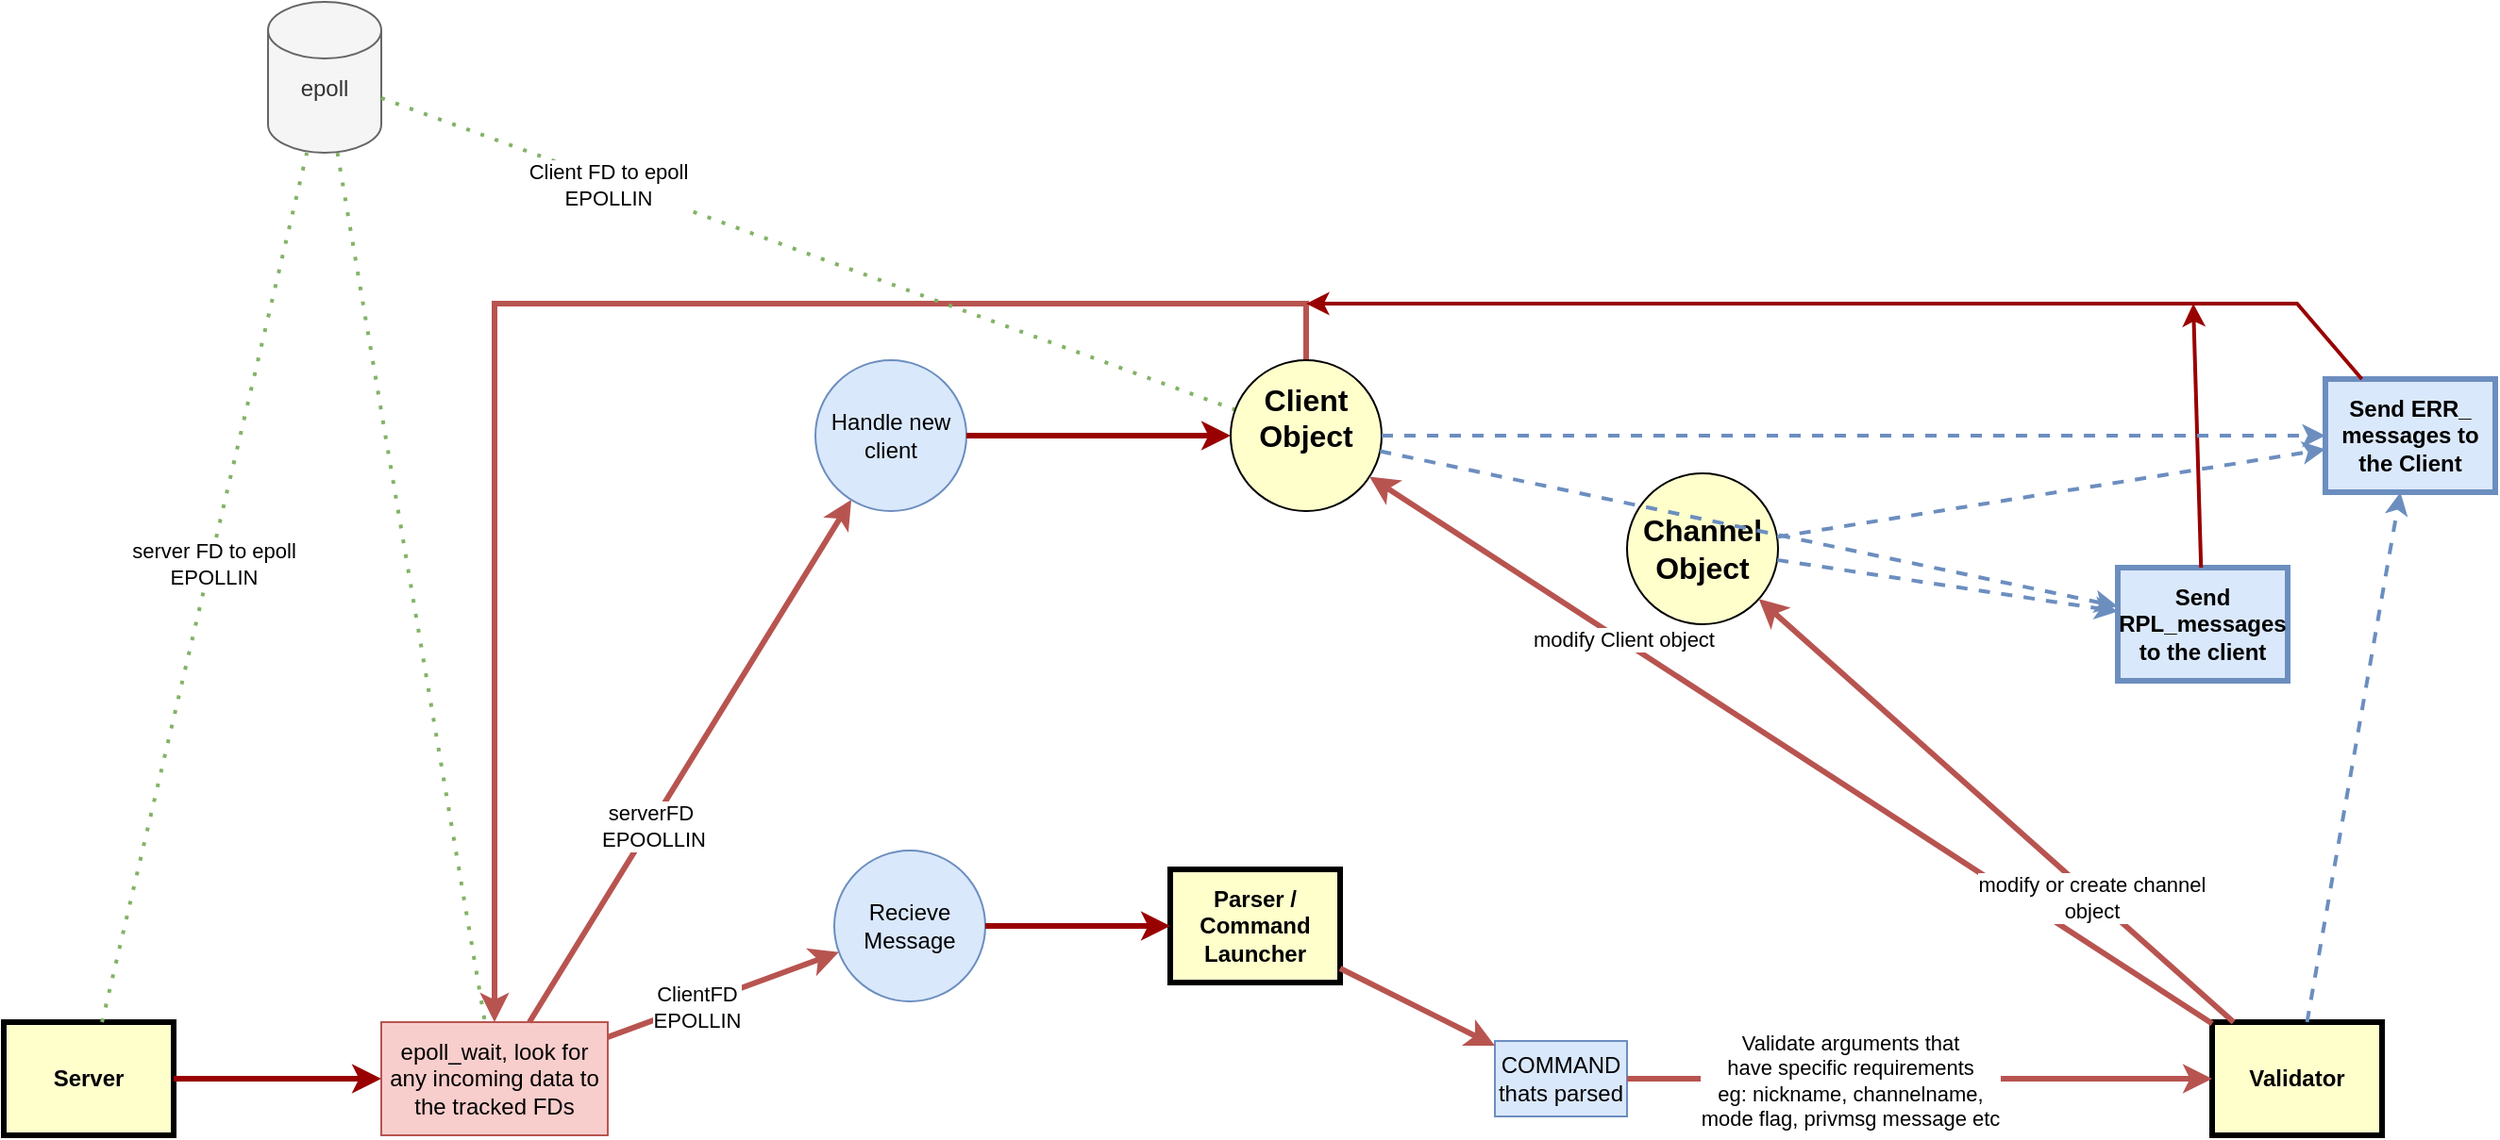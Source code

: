 <mxfile>
    <diagram name="Page-1" id="c7558073-3199-34d8-9f00-42111426c3f3">
        <mxGraphModel dx="2140" dy="2042" grid="1" gridSize="10" guides="1" tooltips="1" connect="1" arrows="1" fold="1" page="1" pageScale="1" pageWidth="826" pageHeight="1169" background="none" math="0" shadow="0">
            <root>
                <mxCell id="0"/>
                <mxCell id="1" parent="0"/>
                <mxCell id="14" value="Server" style="whiteSpace=wrap;align=center;verticalAlign=middle;fontStyle=1;strokeWidth=3;fillColor=#FFFFCC" parent="1" vertex="1">
                    <mxGeometry x="-250.0" y="341.0" width="90" height="60" as="geometry"/>
                </mxCell>
                <mxCell id="xwTJPt3XtJQMvyNs3hWk-111" value="" style="edgeStyle=none;noEdgeStyle=1;strokeColor=#990000;strokeWidth=3;" parent="1" source="14" target="xwTJPt3XtJQMvyNs3hWk-112" edge="1">
                    <mxGeometry width="100" height="100" relative="1" as="geometry">
                        <mxPoint x="-200" y="370" as="sourcePoint"/>
                        <mxPoint x="-80.497" y="476" as="targetPoint"/>
                    </mxGeometry>
                </mxCell>
                <mxCell id="xwTJPt3XtJQMvyNs3hWk-112" value="epoll_wait, look for any incoming data to the tracked FDs" style="rounded=0;whiteSpace=wrap;html=1;fillColor=#f8cecc;strokeColor=#b85450;" parent="1" vertex="1">
                    <mxGeometry x="-50" y="341" width="120" height="60" as="geometry"/>
                </mxCell>
                <mxCell id="xwTJPt3XtJQMvyNs3hWk-113" value="epoll&lt;div&gt;&lt;br&gt;&lt;/div&gt;" style="shape=cylinder3;whiteSpace=wrap;html=1;boundedLbl=1;backgroundOutline=1;size=15;fillColor=#f5f5f5;fontColor=#333333;strokeColor=#666666;" parent="1" vertex="1">
                    <mxGeometry x="-110" y="-200" width="60" height="80" as="geometry"/>
                </mxCell>
                <mxCell id="xwTJPt3XtJQMvyNs3hWk-114" value="" style="endArrow=none;dashed=1;html=1;dashPattern=1 3;strokeWidth=2;rounded=0;fillColor=#d5e8d4;strokeColor=#82b366;" parent="1" source="14" target="xwTJPt3XtJQMvyNs3hWk-113" edge="1">
                    <mxGeometry width="50" height="50" relative="1" as="geometry">
                        <mxPoint x="300" y="410" as="sourcePoint"/>
                        <mxPoint x="350" y="360" as="targetPoint"/>
                    </mxGeometry>
                </mxCell>
                <mxCell id="xwTJPt3XtJQMvyNs3hWk-115" value="server FD to epoll&lt;div&gt;EPOLLIN&lt;/div&gt;" style="edgeLabel;html=1;align=center;verticalAlign=middle;resizable=0;points=[];" parent="xwTJPt3XtJQMvyNs3hWk-114" vertex="1" connectable="0">
                    <mxGeometry x="0.063" y="-1" relative="1" as="geometry">
                        <mxPoint y="1" as="offset"/>
                    </mxGeometry>
                </mxCell>
                <mxCell id="xwTJPt3XtJQMvyNs3hWk-128" value="" style="endArrow=classic;html=1;rounded=0;fillColor=#f8cecc;strokeColor=#b85450;strokeWidth=3;" parent="1" source="xwTJPt3XtJQMvyNs3hWk-112" target="xwTJPt3XtJQMvyNs3hWk-129" edge="1">
                    <mxGeometry width="50" height="50" relative="1" as="geometry">
                        <mxPoint x="140" y="240" as="sourcePoint"/>
                        <mxPoint x="120" y="320" as="targetPoint"/>
                    </mxGeometry>
                </mxCell>
                <mxCell id="xwTJPt3XtJQMvyNs3hWk-130" value="serverFD&amp;nbsp;&lt;div&gt;EPOOLLIN&lt;/div&gt;" style="edgeLabel;html=1;align=center;verticalAlign=middle;resizable=0;points=[];" parent="xwTJPt3XtJQMvyNs3hWk-128" vertex="1" connectable="0">
                    <mxGeometry x="-0.24" y="-1" relative="1" as="geometry">
                        <mxPoint as="offset"/>
                    </mxGeometry>
                </mxCell>
                <mxCell id="xwTJPt3XtJQMvyNs3hWk-129" value="Handle new client" style="ellipse;whiteSpace=wrap;html=1;aspect=fixed;fillColor=#dae8fc;strokeColor=#6c8ebf;" parent="1" vertex="1">
                    <mxGeometry x="180" y="-10" width="80" height="80" as="geometry"/>
                </mxCell>
                <mxCell id="xwTJPt3XtJQMvyNs3hWk-135" value="" style="edgeStyle=none;noEdgeStyle=1;strokeColor=#990000;strokeWidth=3;rounded=0;" parent="1" source="xwTJPt3XtJQMvyNs3hWk-129" target="xwTJPt3XtJQMvyNs3hWk-150" edge="1">
                    <mxGeometry width="100" height="100" relative="1" as="geometry">
                        <mxPoint x="260" y="230" as="sourcePoint"/>
                        <mxPoint x="368" y="30" as="targetPoint"/>
                    </mxGeometry>
                </mxCell>
                <mxCell id="xwTJPt3XtJQMvyNs3hWk-137" value="" style="endArrow=classic;html=1;rounded=0;fillColor=#f8cecc;strokeColor=#b85450;strokeWidth=3;" parent="1" source="xwTJPt3XtJQMvyNs3hWk-150" target="xwTJPt3XtJQMvyNs3hWk-112" edge="1">
                    <mxGeometry width="50" height="50" relative="1" as="geometry">
                        <mxPoint x="160" y="310" as="sourcePoint"/>
                        <mxPoint x="390" y="50" as="targetPoint"/>
                        <Array as="points">
                            <mxPoint x="440" y="-40"/>
                            <mxPoint x="10" y="-40"/>
                        </Array>
                    </mxGeometry>
                </mxCell>
                <mxCell id="xwTJPt3XtJQMvyNs3hWk-139" value="" style="endArrow=none;dashed=1;html=1;dashPattern=1 3;strokeWidth=2;rounded=0;fillColor=#d5e8d4;strokeColor=#82b366;" parent="1" source="xwTJPt3XtJQMvyNs3hWk-113" target="xwTJPt3XtJQMvyNs3hWk-150" edge="1">
                    <mxGeometry width="50" height="50" relative="1" as="geometry">
                        <mxPoint x="400" y="351" as="sourcePoint"/>
                        <mxPoint x="370.7" as="targetPoint"/>
                    </mxGeometry>
                </mxCell>
                <mxCell id="xwTJPt3XtJQMvyNs3hWk-219" value="Client FD to epoll&lt;div&gt;EPOLLIN&lt;/div&gt;" style="edgeLabel;html=1;align=center;verticalAlign=middle;resizable=0;points=[];" parent="xwTJPt3XtJQMvyNs3hWk-139" vertex="1" connectable="0">
                    <mxGeometry x="-0.466" y="-2" relative="1" as="geometry">
                        <mxPoint as="offset"/>
                    </mxGeometry>
                </mxCell>
                <mxCell id="xwTJPt3XtJQMvyNs3hWk-141" value="Recieve&lt;div&gt;Message&lt;/div&gt;" style="ellipse;whiteSpace=wrap;html=1;aspect=fixed;fillColor=#dae8fc;strokeColor=#6c8ebf;" parent="1" vertex="1">
                    <mxGeometry x="190" y="250" width="80" height="80" as="geometry"/>
                </mxCell>
                <mxCell id="xwTJPt3XtJQMvyNs3hWk-144" value="" style="endArrow=classic;html=1;rounded=0;fillColor=#f8cecc;strokeColor=#b85450;strokeWidth=3;" parent="1" source="xwTJPt3XtJQMvyNs3hWk-112" target="xwTJPt3XtJQMvyNs3hWk-141" edge="1">
                    <mxGeometry width="50" height="50" relative="1" as="geometry">
                        <mxPoint x="107" y="461" as="sourcePoint"/>
                        <mxPoint x="270" y="289" as="targetPoint"/>
                    </mxGeometry>
                </mxCell>
                <mxCell id="xwTJPt3XtJQMvyNs3hWk-145" value="ClientFD&lt;div&gt;EPOLLIN&lt;/div&gt;" style="edgeLabel;html=1;align=center;verticalAlign=middle;resizable=0;points=[];" parent="xwTJPt3XtJQMvyNs3hWk-144" vertex="1" connectable="0">
                    <mxGeometry x="-0.24" y="-1" relative="1" as="geometry">
                        <mxPoint as="offset"/>
                    </mxGeometry>
                </mxCell>
                <mxCell id="xwTJPt3XtJQMvyNs3hWk-146" value="Parser / Command Launcher" style="whiteSpace=wrap;align=center;verticalAlign=middle;fontStyle=1;strokeWidth=3;fillColor=#FFFFCC" parent="1" vertex="1">
                    <mxGeometry x="368.0" y="260" width="90" height="60" as="geometry"/>
                </mxCell>
                <mxCell id="xwTJPt3XtJQMvyNs3hWk-147" value="" style="edgeStyle=none;noEdgeStyle=1;strokeColor=#990000;strokeWidth=3;rounded=0;" parent="1" source="xwTJPt3XtJQMvyNs3hWk-141" target="xwTJPt3XtJQMvyNs3hWk-146" edge="1">
                    <mxGeometry width="100" height="100" relative="1" as="geometry">
                        <mxPoint x="260" y="240" as="sourcePoint"/>
                        <mxPoint x="358" y="240" as="targetPoint"/>
                    </mxGeometry>
                </mxCell>
                <mxCell id="xwTJPt3XtJQMvyNs3hWk-148" value="Validator" style="whiteSpace=wrap;align=center;verticalAlign=middle;fontStyle=1;strokeWidth=3;fillColor=#FFFFCC" parent="1" vertex="1">
                    <mxGeometry x="920" y="341" width="90" height="60" as="geometry"/>
                </mxCell>
                <mxCell id="xwTJPt3XtJQMvyNs3hWk-149" value="COMMAND thats parsed" style="rounded=0;whiteSpace=wrap;html=1;fillColor=#dae8fc;strokeColor=#6c8ebf;" parent="1" vertex="1">
                    <mxGeometry x="540" y="351" width="70" height="40" as="geometry"/>
                </mxCell>
                <mxCell id="xwTJPt3XtJQMvyNs3hWk-150" value="Client Object&lt;div&gt;&lt;br&gt;&lt;/div&gt;" style="ellipse;whiteSpace=wrap;html=1;aspect=fixed;fillColor=#FFFFCC;strokeColor=default;fontStyle=1;fontSize=16;" parent="1" vertex="1">
                    <mxGeometry x="400" y="-10" width="80" height="80" as="geometry"/>
                </mxCell>
                <mxCell id="xwTJPt3XtJQMvyNs3hWk-154" value="" style="endArrow=none;dashed=1;html=1;dashPattern=1 3;strokeWidth=2;rounded=0;fillColor=#d5e8d4;strokeColor=#82b366;" parent="1" source="xwTJPt3XtJQMvyNs3hWk-113" target="xwTJPt3XtJQMvyNs3hWk-112" edge="1">
                    <mxGeometry width="50" height="50" relative="1" as="geometry">
                        <mxPoint x="300" y="167" as="sourcePoint"/>
                        <mxPoint x="448" as="targetPoint"/>
                    </mxGeometry>
                </mxCell>
                <mxCell id="xwTJPt3XtJQMvyNs3hWk-155" value="&lt;div&gt;&lt;br&gt;&lt;/div&gt;" style="edgeLabel;html=1;align=center;verticalAlign=middle;resizable=0;points=[];" parent="xwTJPt3XtJQMvyNs3hWk-154" vertex="1" connectable="0">
                    <mxGeometry x="0.063" y="-1" relative="1" as="geometry">
                        <mxPoint y="1" as="offset"/>
                    </mxGeometry>
                </mxCell>
                <mxCell id="xwTJPt3XtJQMvyNs3hWk-171" value="" style="endArrow=classic;html=1;rounded=0;startArrow=none;startFill=0;endFill=1;fillColor=#f8cecc;strokeColor=#b85450;strokeWidth=3;" parent="1" source="xwTJPt3XtJQMvyNs3hWk-148" target="xwTJPt3XtJQMvyNs3hWk-150" edge="1">
                    <mxGeometry width="50" height="50" relative="1" as="geometry">
                        <mxPoint x="350" y="40" as="sourcePoint"/>
                        <mxPoint x="400" y="-10" as="targetPoint"/>
                    </mxGeometry>
                </mxCell>
                <mxCell id="xwTJPt3XtJQMvyNs3hWk-172" value="modify Client object" style="edgeLabel;html=1;align=center;verticalAlign=middle;resizable=0;points=[];" parent="xwTJPt3XtJQMvyNs3hWk-171" vertex="1" connectable="0">
                    <mxGeometry x="0.403" y="-1" relative="1" as="geometry">
                        <mxPoint as="offset"/>
                    </mxGeometry>
                </mxCell>
                <mxCell id="xwTJPt3XtJQMvyNs3hWk-173" value="&lt;div&gt;Channel Object&lt;/div&gt;" style="ellipse;whiteSpace=wrap;html=1;aspect=fixed;fillColor=#FFFFCC;strokeColor=default;fontStyle=1;fontSize=16;" parent="1" vertex="1">
                    <mxGeometry x="610" y="50" width="80" height="80" as="geometry"/>
                </mxCell>
                <mxCell id="xwTJPt3XtJQMvyNs3hWk-174" value="" style="endArrow=none;html=1;rounded=0;strokeWidth=3;fillColor=#f8cecc;strokeColor=#b85450;startArrow=classic;startFill=1;" parent="1" source="xwTJPt3XtJQMvyNs3hWk-173" target="xwTJPt3XtJQMvyNs3hWk-148" edge="1">
                    <mxGeometry width="50" height="50" relative="1" as="geometry">
                        <mxPoint x="910" y="300" as="sourcePoint"/>
                        <mxPoint x="740" y="110" as="targetPoint"/>
                    </mxGeometry>
                </mxCell>
                <mxCell id="xwTJPt3XtJQMvyNs3hWk-175" value="modify or create&lt;span style=&quot;background-color: light-dark(#ffffff, var(--ge-dark-color, #121212)); color: light-dark(rgb(0, 0, 0), rgb(255, 255, 255));&quot;&gt;&amp;nbsp;channel&lt;/span&gt;&lt;div&gt;object&lt;/div&gt;" style="edgeLabel;html=1;align=center;verticalAlign=middle;resizable=0;points=[];" parent="xwTJPt3XtJQMvyNs3hWk-174" vertex="1" connectable="0">
                    <mxGeometry x="0.403" y="-1" relative="1" as="geometry">
                        <mxPoint as="offset"/>
                    </mxGeometry>
                </mxCell>
                <mxCell id="xwTJPt3XtJQMvyNs3hWk-177" value="Send ERR_ messages to the Client" style="whiteSpace=wrap;align=center;verticalAlign=middle;fontStyle=1;strokeWidth=3;fillColor=#dae8fc;strokeColor=#6c8ebf;" parent="1" vertex="1">
                    <mxGeometry x="980" width="90" height="60" as="geometry"/>
                </mxCell>
                <mxCell id="xwTJPt3XtJQMvyNs3hWk-178" value="Send RPL_messages to the client" style="whiteSpace=wrap;align=center;verticalAlign=middle;fontStyle=1;strokeWidth=3;fillColor=#dae8fc;strokeColor=#6c8ebf;" parent="1" vertex="1">
                    <mxGeometry x="870" y="100" width="90" height="60" as="geometry"/>
                </mxCell>
                <mxCell id="xwTJPt3XtJQMvyNs3hWk-194" value="" style="endArrow=classic;html=1;rounded=0;fillColor=#f8cecc;strokeColor=#b85450;strokeWidth=3;startArrow=none;startFill=0;" parent="1" source="xwTJPt3XtJQMvyNs3hWk-149" target="xwTJPt3XtJQMvyNs3hWk-148" edge="1">
                    <mxGeometry width="50" height="50" relative="1" as="geometry">
                        <mxPoint x="690" y="547" as="sourcePoint"/>
                        <mxPoint x="861" y="270" as="targetPoint"/>
                    </mxGeometry>
                </mxCell>
                <mxCell id="xwTJPt3XtJQMvyNs3hWk-195" value="Validate arguments that&lt;div&gt;have specific requirements&lt;/div&gt;&lt;div&gt;eg: nickname, channelname,&lt;/div&gt;&lt;div&gt;mode flag, privmsg message etc&lt;/div&gt;" style="edgeLabel;html=1;align=center;verticalAlign=middle;resizable=0;points=[];" parent="xwTJPt3XtJQMvyNs3hWk-194" vertex="1" connectable="0">
                    <mxGeometry x="-0.24" y="-1" relative="1" as="geometry">
                        <mxPoint as="offset"/>
                    </mxGeometry>
                </mxCell>
                <mxCell id="xwTJPt3XtJQMvyNs3hWk-196" value="" style="endArrow=classic;html=1;rounded=0;fillColor=#f8cecc;strokeColor=#b85450;strokeWidth=3;" parent="1" source="xwTJPt3XtJQMvyNs3hWk-146" target="xwTJPt3XtJQMvyNs3hWk-149" edge="1">
                    <mxGeometry width="50" height="50" relative="1" as="geometry">
                        <mxPoint x="38" y="351" as="sourcePoint"/>
                        <mxPoint x="209" y="74" as="targetPoint"/>
                    </mxGeometry>
                </mxCell>
                <mxCell id="xwTJPt3XtJQMvyNs3hWk-202" value="" style="endArrow=classic;html=1;strokeWidth=2;rounded=0;fillColor=#dae8fc;strokeColor=#6c8ebf;endFill=1;dashed=1;" parent="1" source="xwTJPt3XtJQMvyNs3hWk-173" target="xwTJPt3XtJQMvyNs3hWk-177" edge="1">
                    <mxGeometry width="50" height="50" relative="1" as="geometry">
                        <mxPoint x="220" y="197" as="sourcePoint"/>
                        <mxPoint x="368" y="30" as="targetPoint"/>
                    </mxGeometry>
                </mxCell>
                <mxCell id="xwTJPt3XtJQMvyNs3hWk-203" value="&lt;div&gt;&lt;br&gt;&lt;/div&gt;" style="edgeLabel;html=1;align=center;verticalAlign=middle;resizable=0;points=[];" parent="xwTJPt3XtJQMvyNs3hWk-202" vertex="1" connectable="0">
                    <mxGeometry x="0.063" y="-1" relative="1" as="geometry">
                        <mxPoint y="1" as="offset"/>
                    </mxGeometry>
                </mxCell>
                <mxCell id="xwTJPt3XtJQMvyNs3hWk-206" value="" style="edgeStyle=none;noEdgeStyle=1;strokeColor=#990000;strokeWidth=2;rounded=0;" parent="1" source="xwTJPt3XtJQMvyNs3hWk-177" edge="1">
                    <mxGeometry width="100" height="100" relative="1" as="geometry">
                        <mxPoint x="230" y="60" as="sourcePoint"/>
                        <mxPoint x="440" y="-40" as="targetPoint"/>
                        <Array as="points">
                            <mxPoint x="965" y="-40"/>
                        </Array>
                    </mxGeometry>
                </mxCell>
                <mxCell id="xwTJPt3XtJQMvyNs3hWk-207" value="" style="edgeStyle=none;noEdgeStyle=1;strokeColor=#990000;strokeWidth=2;rounded=0;" parent="1" source="xwTJPt3XtJQMvyNs3hWk-178" edge="1">
                    <mxGeometry width="100" height="100" relative="1" as="geometry">
                        <mxPoint x="230" y="60" as="sourcePoint"/>
                        <mxPoint x="910" y="-40" as="targetPoint"/>
                    </mxGeometry>
                </mxCell>
                <mxCell id="xwTJPt3XtJQMvyNs3hWk-209" value="" style="endArrow=classic;html=1;strokeWidth=2;rounded=0;fillColor=#dae8fc;strokeColor=#6c8ebf;endFill=1;dashed=1;" parent="1" source="xwTJPt3XtJQMvyNs3hWk-150" target="xwTJPt3XtJQMvyNs3hWk-177" edge="1">
                    <mxGeometry width="50" height="50" relative="1" as="geometry">
                        <mxPoint x="700" y="84" as="sourcePoint"/>
                        <mxPoint x="930" y="47" as="targetPoint"/>
                    </mxGeometry>
                </mxCell>
                <mxCell id="xwTJPt3XtJQMvyNs3hWk-210" value="&lt;div&gt;&lt;br&gt;&lt;/div&gt;" style="edgeLabel;html=1;align=center;verticalAlign=middle;resizable=0;points=[];" parent="xwTJPt3XtJQMvyNs3hWk-209" vertex="1" connectable="0">
                    <mxGeometry x="0.063" y="-1" relative="1" as="geometry">
                        <mxPoint y="1" as="offset"/>
                    </mxGeometry>
                </mxCell>
                <mxCell id="xwTJPt3XtJQMvyNs3hWk-211" value="" style="endArrow=classic;html=1;strokeWidth=2;rounded=0;fillColor=#dae8fc;strokeColor=#6c8ebf;endFill=1;dashed=1;" parent="1" source="xwTJPt3XtJQMvyNs3hWk-173" target="xwTJPt3XtJQMvyNs3hWk-178" edge="1">
                    <mxGeometry width="50" height="50" relative="1" as="geometry">
                        <mxPoint x="700" y="84" as="sourcePoint"/>
                        <mxPoint x="930" y="47" as="targetPoint"/>
                    </mxGeometry>
                </mxCell>
                <mxCell id="xwTJPt3XtJQMvyNs3hWk-212" value="&lt;div&gt;&lt;br&gt;&lt;/div&gt;" style="edgeLabel;html=1;align=center;verticalAlign=middle;resizable=0;points=[];" parent="xwTJPt3XtJQMvyNs3hWk-211" vertex="1" connectable="0">
                    <mxGeometry x="0.063" y="-1" relative="1" as="geometry">
                        <mxPoint y="1" as="offset"/>
                    </mxGeometry>
                </mxCell>
                <mxCell id="xwTJPt3XtJQMvyNs3hWk-213" value="" style="endArrow=classic;html=1;strokeWidth=2;rounded=0;fillColor=#dae8fc;strokeColor=#6c8ebf;endFill=1;dashed=1;" parent="1" source="xwTJPt3XtJQMvyNs3hWk-150" target="xwTJPt3XtJQMvyNs3hWk-178" edge="1">
                    <mxGeometry width="50" height="50" relative="1" as="geometry">
                        <mxPoint x="699" y="96" as="sourcePoint"/>
                        <mxPoint x="860" y="123" as="targetPoint"/>
                    </mxGeometry>
                </mxCell>
                <mxCell id="xwTJPt3XtJQMvyNs3hWk-214" value="&lt;div&gt;&lt;br&gt;&lt;/div&gt;" style="edgeLabel;html=1;align=center;verticalAlign=middle;resizable=0;points=[];" parent="xwTJPt3XtJQMvyNs3hWk-213" vertex="1" connectable="0">
                    <mxGeometry x="0.063" y="-1" relative="1" as="geometry">
                        <mxPoint y="1" as="offset"/>
                    </mxGeometry>
                </mxCell>
                <mxCell id="xwTJPt3XtJQMvyNs3hWk-215" value="" style="endArrow=classic;html=1;strokeWidth=2;rounded=0;fillColor=#dae8fc;strokeColor=#6c8ebf;endFill=1;dashed=1;" parent="1" source="xwTJPt3XtJQMvyNs3hWk-148" target="xwTJPt3XtJQMvyNs3hWk-177" edge="1">
                    <mxGeometry width="50" height="50" relative="1" as="geometry">
                        <mxPoint x="1090" y="310" as="sourcePoint"/>
                        <mxPoint x="990" y="47" as="targetPoint"/>
                    </mxGeometry>
                </mxCell>
                <mxCell id="xwTJPt3XtJQMvyNs3hWk-216" value="&lt;div&gt;&lt;br&gt;&lt;/div&gt;" style="edgeLabel;html=1;align=center;verticalAlign=middle;resizable=0;points=[];" parent="xwTJPt3XtJQMvyNs3hWk-215" vertex="1" connectable="0">
                    <mxGeometry x="0.063" y="-1" relative="1" as="geometry">
                        <mxPoint y="1" as="offset"/>
                    </mxGeometry>
                </mxCell>
            </root>
        </mxGraphModel>
    </diagram>
</mxfile>

